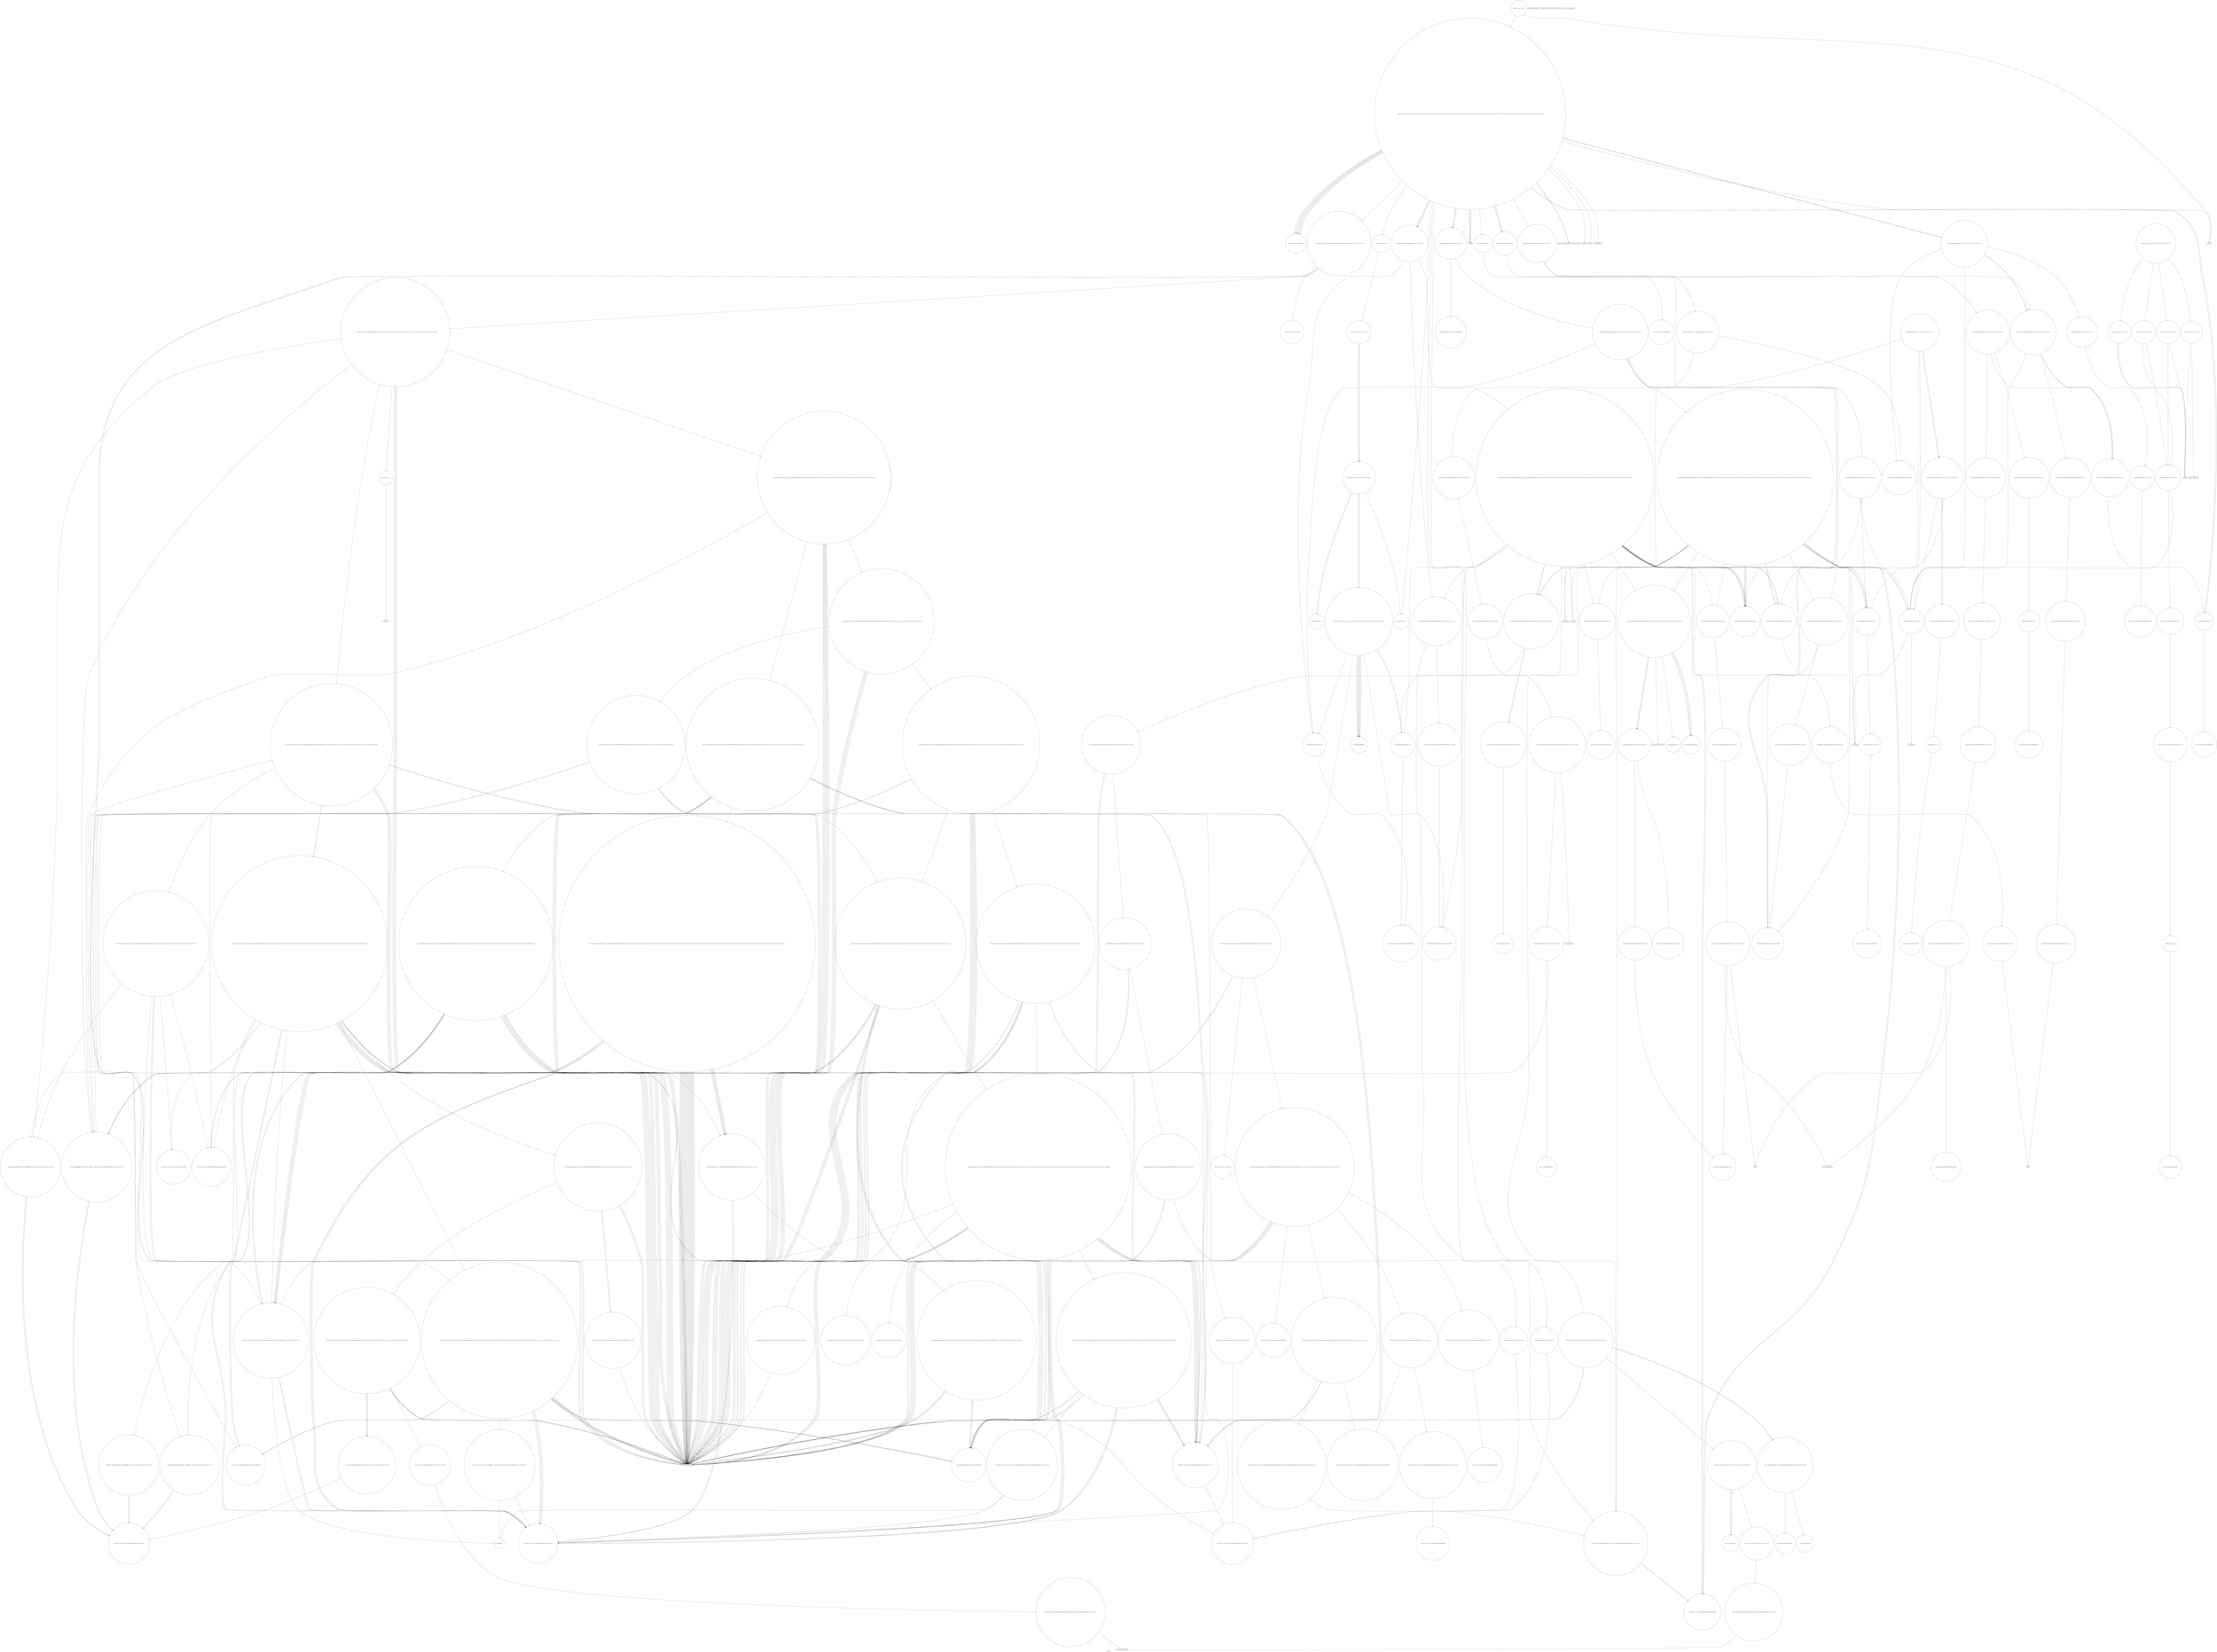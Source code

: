 digraph "Call Graph" {
	label="Call Graph";

	Node0x563f13106520 [shape=record,shape=circle,label="{__cxx_global_var_init|{<s0>1|<s1>2}}"];
	Node0x563f13106520:s0 -> Node0x563f131065a0[color=black];
	Node0x563f13106520:s1 -> Node0x563f1365fa30[color=black];
	Node0x563f136672f0 [shape=record,shape=circle,label="{_ZNSt11__copy_moveILb1ELb1ESt26random_access_iterator_tagE8__copy_mIxEEPT_PKS3_S6_S4_|{<s0>502}}"];
	Node0x563f136672f0:s0 -> Node0x563f136663f0[color=black];
	Node0x563f13661130 [shape=record,shape=Mrecord,label="{llvm.memset.p0i8.i64}"];
	Node0x563f1365ffb0 [shape=record,shape=circle,label="{_ZNSt6vectorIxSaIxEEixEm}"];
	Node0x563f13661830 [shape=record,shape=circle,label="{_ZSt4__lgl|{<s0>198}}"];
	Node0x563f13661830:s0 -> Node0x563f13665df0[color=black];
	Node0x563f136606b0 [shape=record,shape=circle,label="{_ZNSaI5OfferED2Ev|{<s0>88}}"];
	Node0x563f136606b0:s0 -> Node0x563f13662f50[color=black];
	Node0x563f13661f30 [shape=record,shape=circle,label="{_ZNK9__gnu_cxx17__normal_iteratorIP5OfferSt6vectorIS1_SaIS1_EEEplEl|{<s0>275}}"];
	Node0x563f13661f30:s0 -> Node0x563f136615b0[color=black];
	Node0x563f13660db0 [shape=record,shape=circle,label="{_ZNSt12_Vector_baseIxSaIxEEC2Ev|{<s0>107}}"];
	Node0x563f13660db0:s0 -> Node0x563f13660fb0[color=black];
	Node0x563f13665e70 [shape=record,shape=circle,label="{_ZSt16__insertion_sortIN9__gnu_cxx17__normal_iteratorIP5OfferSt6vectorIS2_SaIS2_EEEENS0_5__ops15_Iter_less_iterEEvT_SA_T0_|{<s0>369|<s1>370|<s2>371|<s3>372|<s4>373|<s5>374|<s6>375|<s7>376|<s8>377|<s9>378|<s10>379|<s11>380|<s12>381|<s13>382|<s14>383|<s15>384|<s16>385|<s17>386|<s18>387|<s19>388}}"];
	Node0x563f13665e70:s0 -> Node0x563f13665f70[color=black];
	Node0x563f13665e70:s1 -> Node0x563f13661f30[color=black];
	Node0x563f13665e70:s2 -> Node0x563f13661730[color=black];
	Node0x563f13665e70:s3 -> Node0x563f13662850[color=black];
	Node0x563f13665e70:s4 -> Node0x563f13662850[color=black];
	Node0x563f13665e70:s5 -> Node0x563f13661d30[color=black];
	Node0x563f13665e70:s6 -> Node0x563f13661fb0[color=black];
	Node0x563f13665e70:s7 -> Node0x563f13661eb0[color=black];
	Node0x563f13665e70:s8 -> Node0x563f13662850[color=black];
	Node0x563f13665e70:s9 -> Node0x563f13662850[color=black];
	Node0x563f13665e70:s10 -> Node0x563f13662850[color=black];
	Node0x563f13665e70:s11 -> Node0x563f13661f30[color=black];
	Node0x563f13665e70:s12 -> Node0x563f13665ff0[color=black];
	Node0x563f13665e70:s13 -> Node0x563f13661eb0[color=black];
	Node0x563f13665e70:s14 -> Node0x563f13661fb0[color=black];
	Node0x563f13665e70:s15 -> Node0x563f13662850[color=black];
	Node0x563f13665e70:s16 -> Node0x563f13662850[color=black];
	Node0x563f13665e70:s17 -> Node0x563f136660f0[color=black];
	Node0x563f13665e70:s18 -> Node0x563f13666070[color=black];
	Node0x563f13665e70:s19 -> Node0x563f13661e30[color=black];
	Node0x563f136624d0 [shape=record,shape=circle,label="{_ZNSt16allocator_traitsISaIxEE10deallocateERS0_Pxm|{<s0>120}}"];
	Node0x563f136624d0:s0 -> Node0x563f13662550[color=black];
	Node0x563f13666570 [shape=record,shape=circle,label="{_ZNSt6vectorIxSaIxEE17_M_realloc_insertIJRKxEEEvN9__gnu_cxx17__normal_iteratorIPxS1_EEDpOT_|{<s0>435|<s1>436|<s2>437|<s3>438|<s4>439|<s5>440|<s6>441|<s7>442|<s8>443|<s9>444|<s10>445|<s11>446|<s12>447|<s13>448|<s14>449|<s15>450|<s16>451|<s17>452|<s18>453|<s19>454|<s20>455|<s21>456|<s22>457}}"];
	Node0x563f13666570:s0 -> Node0x563f136666f0[color=black];
	Node0x563f13666570:s1 -> Node0x563f1365feb0[color=black];
	Node0x563f13666570:s2 -> Node0x563f1365fdb0[color=black];
	Node0x563f13666570:s3 -> Node0x563f13666770[color=black];
	Node0x563f13666570:s4 -> Node0x563f13666670[color=black];
	Node0x563f13666570:s5 -> Node0x563f136664f0[color=black];
	Node0x563f13666570:s6 -> Node0x563f13662dd0[color=black];
	Node0x563f13666570:s7 -> Node0x563f136621d0[color=black];
	Node0x563f13666570:s8 -> Node0x563f136667f0[color=black];
	Node0x563f13666570:s9 -> Node0x563f13662dd0[color=black];
	Node0x563f13666570:s10 -> Node0x563f136621d0[color=black];
	Node0x563f13666570:s11 -> Node0x563f136667f0[color=black];
	Node0x563f13666570:s12 -> Node0x563f13660eb0[color=black];
	Node0x563f13666570:s13 -> Node0x563f13666870[color=black];
	Node0x563f13666570:s14 -> Node0x563f13666970[color=black];
	Node0x563f13666570:s15 -> Node0x563f136621d0[color=black];
	Node0x563f13666570:s16 -> Node0x563f13662150[color=black];
	Node0x563f13666570:s17 -> Node0x563f136623d0[color=black];
	Node0x563f13666570:s18 -> Node0x563f136668f0[color=black];
	Node0x563f13666570:s19 -> Node0x563f136621d0[color=black];
	Node0x563f13666570:s20 -> Node0x563f13662150[color=black];
	Node0x563f13666570:s21 -> Node0x563f136623d0[color=black];
	Node0x563f13666570:s22 -> Node0x563f13660e30[color=black];
	Node0x563f13662bd0 [shape=record,shape=circle,label="{_ZSt19__iterator_categoryIN9__gnu_cxx17__normal_iteratorIPxSt6vectorIxSaIxEEEEENSt15iterator_traitsIT_E17iterator_categoryERKS8_}"];
	Node0x563f13666c70 [shape=record,shape=circle,label="{_ZNKSt12_Vector_baseIxSaIxEE19_M_get_Tp_allocatorEv}"];
	Node0x563f136632d0 [shape=record,shape=circle,label="{_ZNSaI5OfferEC2ERKS0_|{<s0>157}}"];
	Node0x563f136632d0:s0 -> Node0x563f13663350[color=black];
	Node0x563f131065a0 [shape=record,shape=Mrecord,label="{_ZNSt8ios_base4InitC1Ev}"];
	Node0x563f13667370 [shape=record,shape=circle,label="{_ZSt12__miter_baseIPxET_S1_}"];
	Node0x563f136611b0 [shape=record,shape=circle,label="{_ZSt10__fill_n_aIP5OffermS0_EN9__gnu_cxx11__enable_ifIXntsr11__is_scalarIT1_EE7__valueET_E6__typeES5_T0_RKS4_|{<s0>169}}"];
	Node0x563f136611b0:s0 -> Node0x563f13662850[color=black];
	Node0x563f13660030 [shape=record,shape=circle,label="{_Z8get_costxx|{<s0>36|<s1>37|<s2>38|<s3>39|<s4>40}}"];
	Node0x563f13660030:s0 -> Node0x563f1365fd30[color=black];
	Node0x563f13660030:s1 -> Node0x563f1365fd30[color=black];
	Node0x563f13660030:s2 -> Node0x563f136600b0[color=black];
	Node0x563f13660030:s3 -> Node0x563f136600b0[color=black];
	Node0x563f13660030:s4 -> Node0x563f13660130[color=black];
	Node0x563f136618b0 [shape=record,shape=circle,label="{_ZN9__gnu_cxxmiIP5OfferSt6vectorIS1_SaIS1_EEEENS_17__normal_iteratorIT_T0_E15difference_typeERKS9_SC_|{<s0>199|<s1>200}}"];
	Node0x563f136618b0:s0 -> Node0x563f136619b0[color=black];
	Node0x563f136618b0:s1 -> Node0x563f136619b0[color=black];
	Node0x563f13660730 [shape=record,shape=circle,label="{_ZNSt6vectorI5OfferSaIS0_EEixEm}"];
	Node0x563f13661fb0 [shape=record,shape=circle,label="{_ZNK9__gnu_cxx17__normal_iteratorIP5OfferSt6vectorIS1_SaIS1_EEEdeEv}"];
	Node0x563f13660e30 [shape=record,shape=circle,label="{__clang_call_terminate|{<s0>108|<s1>109}}"];
	Node0x563f13660e30:s0 -> Node0x563f13660eb0[color=black];
	Node0x563f13660e30:s1 -> Node0x563f13660f30[color=black];
	Node0x563f13665ef0 [shape=record,shape=circle,label="{_ZSt26__unguarded_insertion_sortIN9__gnu_cxx17__normal_iteratorIP5OfferSt6vectorIS2_SaIS2_EEEENS0_5__ops15_Iter_less_iterEEvT_SA_T0_|{<s0>389|<s1>390|<s2>391|<s3>392|<s4>393|<s5>394}}"];
	Node0x563f13665ef0:s0 -> Node0x563f13662850[color=black];
	Node0x563f13665ef0:s1 -> Node0x563f13661730[color=black];
	Node0x563f13665ef0:s2 -> Node0x563f13662850[color=black];
	Node0x563f13665ef0:s3 -> Node0x563f136660f0[color=black];
	Node0x563f13665ef0:s4 -> Node0x563f13666070[color=black];
	Node0x563f13665ef0:s5 -> Node0x563f13661e30[color=black];
	Node0x563f13662550 [shape=record,shape=circle,label="{_ZN9__gnu_cxx13new_allocatorIxE10deallocateEPxm|{<s0>121}}"];
	Node0x563f13662550:s0 -> Node0x563f136625d0[color=black];
	Node0x563f136665f0 [shape=record,shape=circle,label="{_ZN9__gnu_cxx13new_allocatorIxE9constructIxJRKxEEEvPT_DpOT0_|{<s0>458}}"];
	Node0x563f136665f0:s0 -> Node0x563f13666670[color=black];
	Node0x563f13662c50 [shape=record,shape=circle,label="{_ZSt9__advanceIN9__gnu_cxx17__normal_iteratorIPxSt6vectorIxSaIxEEEElEvRT_T0_St26random_access_iterator_tag|{<s0>141}}"];
	Node0x563f13662c50:s0 -> Node0x563f13662cd0[color=black];
	Node0x563f13666cf0 [shape=record,shape=circle,label="{_ZNK9__gnu_cxx13new_allocatorIxE8max_sizeEv}"];
	Node0x563f13663350 [shape=record,shape=circle,label="{_ZN9__gnu_cxx13new_allocatorI5OfferEC2ERKS2_}"];
	Node0x563f1365f9b0 [shape=record,shape=Mrecord,label="{_ZNSt8ios_base4InitD1Ev}"];
	Node0x563f136673f0 [shape=record,shape=circle,label="{_ZNKSt13move_iteratorIPxE4baseEv}"];
	Node0x563f13661230 [shape=record,shape=circle,label="{_ZSt12__niter_baseIP5OfferET_S2_}"];
	Node0x563f136600b0 [shape=record,shape=circle,label="{_ZSt3maxIxERKT_S2_S2_}"];
	Node0x563f13661930 [shape=record,shape=circle,label="{_ZSt22__final_insertion_sortIN9__gnu_cxx17__normal_iteratorIP5OfferSt6vectorIS2_SaIS2_EEEENS0_5__ops15_Iter_less_iterEEvT_SA_T0_|{<s0>201|<s1>202|<s2>203|<s3>204|<s4>205|<s5>206|<s6>207|<s7>208|<s8>209|<s9>210}}"];
	Node0x563f13661930:s0 -> Node0x563f136618b0[color=black];
	Node0x563f13661930:s1 -> Node0x563f13662850[color=black];
	Node0x563f13661930:s2 -> Node0x563f13661f30[color=black];
	Node0x563f13661930:s3 -> Node0x563f13665e70[color=black];
	Node0x563f13661930:s4 -> Node0x563f13661f30[color=black];
	Node0x563f13661930:s5 -> Node0x563f13662850[color=black];
	Node0x563f13661930:s6 -> Node0x563f13665ef0[color=black];
	Node0x563f13661930:s7 -> Node0x563f13662850[color=black];
	Node0x563f13661930:s8 -> Node0x563f13662850[color=black];
	Node0x563f13661930:s9 -> Node0x563f13665e70[color=black];
	Node0x563f136607b0 [shape=record,shape=circle,label="{_ZSt4sortIN9__gnu_cxx17__normal_iteratorIP5OfferSt6vectorIS2_SaIS2_EEEEEvT_S8_|{<s0>89|<s1>90|<s2>91|<s3>92}}"];
	Node0x563f136607b0:s0 -> Node0x563f13662850[color=black];
	Node0x563f136607b0:s1 -> Node0x563f13662850[color=black];
	Node0x563f136607b0:s2 -> Node0x563f136616b0[color=black];
	Node0x563f136607b0:s3 -> Node0x563f13661630[color=black];
	Node0x563f13662030 [shape=record,shape=circle,label="{_ZSt13__adjust_heapIN9__gnu_cxx17__normal_iteratorIP5OfferSt6vectorIS2_SaIS2_EEEElS2_NS0_5__ops15_Iter_less_iterEEvT_T0_SB_T1_T2_|{<s0>276|<s1>277|<s2>278|<s3>279|<s4>280|<s5>281|<s6>282|<s7>283|<s8>284|<s9>285|<s10>286|<s11>287|<s12>288|<s13>289|<s14>290|<s15>291|<s16>292|<s17>293|<s18>294|<s19>295|<s20>296}}"];
	Node0x563f13662030:s0 -> Node0x563f13661f30[color=black];
	Node0x563f13662030:s1 -> Node0x563f13661f30[color=black];
	Node0x563f13662030:s2 -> Node0x563f13661d30[color=black];
	Node0x563f13662030:s3 -> Node0x563f13661f30[color=black];
	Node0x563f13662030:s4 -> Node0x563f13661fb0[color=black];
	Node0x563f13662030:s5 -> Node0x563f13661eb0[color=black];
	Node0x563f13662030:s6 -> Node0x563f13661f30[color=black];
	Node0x563f13662030:s7 -> Node0x563f13661fb0[color=black];
	Node0x563f13662030:s8 -> Node0x563f13662850[color=black];
	Node0x563f13662030:s9 -> Node0x563f13661f30[color=black];
	Node0x563f13662030:s10 -> Node0x563f13661fb0[color=black];
	Node0x563f13662030:s11 -> Node0x563f13661eb0[color=black];
	Node0x563f13662030:s12 -> Node0x563f13661f30[color=black];
	Node0x563f13662030:s13 -> Node0x563f13661fb0[color=black];
	Node0x563f13662030:s14 -> Node0x563f13662850[color=black];
	Node0x563f13662030:s15 -> Node0x563f136658f0[color=black];
	Node0x563f13662030:s16 -> Node0x563f13665970[color=black];
	Node0x563f13662030:s17 -> Node0x563f13662850[color=black];
	Node0x563f13662030:s18 -> Node0x563f13661eb0[color=black];
	Node0x563f13662030:s19 -> Node0x563f13662850[color=black];
	Node0x563f13662030:s20 -> Node0x563f136659f0[color=black];
	Node0x563f13660eb0 [shape=record,shape=Mrecord,label="{__cxa_begin_catch}"];
	Node0x563f13665f70 [shape=record,shape=circle,label="{_ZN9__gnu_cxxeqIP5OfferSt6vectorIS1_SaIS1_EEEEbRKNS_17__normal_iteratorIT_T0_EESB_|{<s0>395|<s1>396}}"];
	Node0x563f13665f70:s0 -> Node0x563f136619b0[color=black];
	Node0x563f13665f70:s1 -> Node0x563f136619b0[color=black];
	Node0x563f136625d0 [shape=record,shape=Mrecord,label="{_ZdlPv}"];
	Node0x563f13666670 [shape=record,shape=circle,label="{_ZSt7forwardIRKxEOT_RNSt16remove_referenceIS2_E4typeE}"];
	Node0x563f13662cd0 [shape=record,shape=circle,label="{_ZN9__gnu_cxx17__normal_iteratorIPxSt6vectorIxSaIxEEEpLEl}"];
	Node0x563f13666d70 [shape=record,shape=circle,label="{_ZNSt16allocator_traitsISaIxEE8allocateERS0_m|{<s0>476}}"];
	Node0x563f13666d70:s0 -> Node0x563f13666df0[color=black];
	Node0x563f136633d0 [shape=record,shape=circle,label="{_ZNSt12_Vector_baseI5OfferSaIS0_EE11_M_allocateEm|{<s0>158}}"];
	Node0x563f136633d0:s0 -> Node0x563f13663450[color=black];
	Node0x563f1365fa30 [shape=record,shape=Mrecord,label="{__cxa_atexit}"];
	Node0x563f13667470 [shape=record,shape=circle,label="{_ZNSt13move_iteratorIPxEC2ES0_}"];
	Node0x563f136612b0 [shape=record,shape=circle,label="{_ZNSt12_Vector_baseI5OfferSaIS0_EE13_M_deallocateEPS0_m|{<s0>170}}"];
	Node0x563f136612b0:s0 -> Node0x563f13661330[color=black];
	Node0x563f13660130 [shape=record,shape=circle,label="{_ZSt3minIxERKT_S2_S2_}"];
	Node0x563f136619b0 [shape=record,shape=circle,label="{_ZNK9__gnu_cxx17__normal_iteratorIP5OfferSt6vectorIS1_SaIS1_EEE4baseEv}"];
	Node0x563f13660830 [shape=record,shape=circle,label="{_ZNSt6vectorI5OfferSaIS0_EE5beginEv|{<s0>93}}"];
	Node0x563f13660830:s0 -> Node0x563f136615b0[color=black];
	Node0x563f136658f0 [shape=record,shape=circle,label="{_ZSt4moveIRN9__gnu_cxx5__ops15_Iter_less_iterEEONSt16remove_referenceIT_E4typeEOS5_}"];
	Node0x563f13660f30 [shape=record,shape=Mrecord,label="{_ZSt9terminatev}"];
	Node0x563f13665ff0 [shape=record,shape=circle,label="{_ZSt13move_backwardIN9__gnu_cxx17__normal_iteratorIP5OfferSt6vectorIS2_SaIS2_EEEES7_ET0_T_S9_S8_|{<s0>397|<s1>398|<s2>399|<s3>400|<s4>401|<s5>402}}"];
	Node0x563f13665ff0:s0 -> Node0x563f13662850[color=black];
	Node0x563f13665ff0:s1 -> Node0x563f136661f0[color=black];
	Node0x563f13665ff0:s2 -> Node0x563f13662850[color=black];
	Node0x563f13665ff0:s3 -> Node0x563f136661f0[color=black];
	Node0x563f13665ff0:s4 -> Node0x563f13662850[color=black];
	Node0x563f13665ff0:s5 -> Node0x563f13666170[color=black];
	Node0x563f13662650 [shape=record,shape=circle,label="{_ZNSaIxED2Ev|{<s0>122}}"];
	Node0x563f13662650:s0 -> Node0x563f136626d0[color=black];
	Node0x563f136666f0 [shape=record,shape=circle,label="{_ZNKSt6vectorIxSaIxEE12_M_check_lenEmPKc|{<s0>459|<s1>460|<s2>461|<s3>462|<s4>463|<s5>464|<s6>465|<s7>466|<s8>467}}"];
	Node0x563f136666f0:s0 -> Node0x563f136669f0[color=black];
	Node0x563f136666f0:s1 -> Node0x563f13666a70[color=black];
	Node0x563f136666f0:s2 -> Node0x563f13666af0[color=black];
	Node0x563f136666f0:s3 -> Node0x563f13666a70[color=black];
	Node0x563f136666f0:s4 -> Node0x563f13666a70[color=black];
	Node0x563f136666f0:s5 -> Node0x563f13666b70[color=black];
	Node0x563f136666f0:s6 -> Node0x563f13666a70[color=black];
	Node0x563f136666f0:s7 -> Node0x563f136669f0[color=black];
	Node0x563f136666f0:s8 -> Node0x563f136669f0[color=black];
	Node0x563f13662d50 [shape=record,shape=circle,label="{_ZNK9__gnu_cxx17__normal_iteratorIPxSt6vectorIxSaIxEEEdeEv}"];
	Node0x563f13666df0 [shape=record,shape=circle,label="{_ZN9__gnu_cxx13new_allocatorIxE8allocateEmPKv|{<s0>477|<s1>478|<s2>479}}"];
	Node0x563f13666df0:s0 -> Node0x563f13666cf0[color=black];
	Node0x563f13666df0:s1 -> Node0x563f136635d0[color=black];
	Node0x563f13666df0:s2 -> Node0x563f13663650[color=black];
	Node0x563f13663450 [shape=record,shape=circle,label="{_ZNSt16allocator_traitsISaI5OfferEE8allocateERS1_m|{<s0>159}}"];
	Node0x563f13663450:s0 -> Node0x563f136634d0[color=black];
	Node0x563f1365fab0 [shape=record,shape=circle,label="{__cxx_global_var_init.1|{<s0>3|<s1>4}}"];
	Node0x563f1365fab0:s0 -> Node0x563f1365fb30[color=black];
	Node0x563f1365fab0:s1 -> Node0x563f1365fa30[color=black];
	Node0x563f136674f0 [shape=record,shape=circle,label="{_ZN9__gnu_cxx13new_allocatorIxE7destroyIxEEvPT_}"];
	Node0x563f13661330 [shape=record,shape=circle,label="{_ZNSt16allocator_traitsISaI5OfferEE10deallocateERS1_PS0_m|{<s0>171}}"];
	Node0x563f13661330:s0 -> Node0x563f136613b0[color=black];
	Node0x563f136601b0 [shape=record,shape=circle,label="{_Z8min_costx|{<s0>41|<s1>42|<s2>43}}"];
	Node0x563f136601b0:s0 -> Node0x563f13660030[color=black];
	Node0x563f136601b0:s1 -> Node0x563f13660030[color=black];
	Node0x563f136601b0:s2 -> Node0x563f13660030[color=black];
	Node0x563f13661a30 [shape=record,shape=circle,label="{_ZSt14__partial_sortIN9__gnu_cxx17__normal_iteratorIP5OfferSt6vectorIS2_SaIS2_EEEENS0_5__ops15_Iter_less_iterEEvT_SA_SA_T0_|{<s0>211|<s1>212|<s2>213|<s3>214|<s4>215|<s5>216|<s6>217}}"];
	Node0x563f13661a30:s0 -> Node0x563f13662850[color=black];
	Node0x563f13661a30:s1 -> Node0x563f13662850[color=black];
	Node0x563f13661a30:s2 -> Node0x563f13662850[color=black];
	Node0x563f13661a30:s3 -> Node0x563f13661b30[color=black];
	Node0x563f13661a30:s4 -> Node0x563f13662850[color=black];
	Node0x563f13661a30:s5 -> Node0x563f13662850[color=black];
	Node0x563f13661a30:s6 -> Node0x563f13661bb0[color=black];
	Node0x563f136608b0 [shape=record,shape=circle,label="{_ZNSt6vectorI5OfferSaIS0_EE3endEv|{<s0>94}}"];
	Node0x563f136608b0:s0 -> Node0x563f136615b0[color=black];
	Node0x563f13665970 [shape=record,shape=circle,label="{_ZN9__gnu_cxx5__ops14_Iter_less_valC2ENS0_15_Iter_less_iterE}"];
	Node0x563f13660fb0 [shape=record,shape=circle,label="{_ZNSt12_Vector_baseIxSaIxEE12_Vector_implC2Ev|{<s0>110}}"];
	Node0x563f13660fb0:s0 -> Node0x563f13661030[color=black];
	Node0x563f13666070 [shape=record,shape=circle,label="{_ZSt25__unguarded_linear_insertIN9__gnu_cxx17__normal_iteratorIP5OfferSt6vectorIS2_SaIS2_EEEENS0_5__ops14_Val_less_iterEEvT_T0_|{<s0>403|<s1>404|<s2>405|<s3>406|<s4>407|<s5>408|<s6>409|<s7>410|<s8>411|<s9>412|<s10>413|<s11>414|<s12>415|<s13>416|<s14>417|<s15>418}}"];
	Node0x563f13666070:s0 -> Node0x563f13661fb0[color=black];
	Node0x563f13666070:s1 -> Node0x563f13661eb0[color=black];
	Node0x563f13666070:s2 -> Node0x563f13662850[color=black];
	Node0x563f13666070:s3 -> Node0x563f13662850[color=black];
	Node0x563f13666070:s4 -> Node0x563f13665af0[color=black];
	Node0x563f13666070:s5 -> Node0x563f13662850[color=black];
	Node0x563f13666070:s6 -> Node0x563f13666470[color=black];
	Node0x563f13666070:s7 -> Node0x563f13661fb0[color=black];
	Node0x563f13666070:s8 -> Node0x563f13661eb0[color=black];
	Node0x563f13666070:s9 -> Node0x563f13661fb0[color=black];
	Node0x563f13666070:s10 -> Node0x563f13662850[color=black];
	Node0x563f13666070:s11 -> Node0x563f13662850[color=black];
	Node0x563f13666070:s12 -> Node0x563f13665af0[color=black];
	Node0x563f13666070:s13 -> Node0x563f13661eb0[color=black];
	Node0x563f13666070:s14 -> Node0x563f13661fb0[color=black];
	Node0x563f13666070:s15 -> Node0x563f13662850[color=black];
	Node0x563f136626d0 [shape=record,shape=circle,label="{_ZN9__gnu_cxx13new_allocatorIxED2Ev}"];
	Node0x563f13666770 [shape=record,shape=circle,label="{_ZNSt12_Vector_baseIxSaIxEE11_M_allocateEm|{<s0>468}}"];
	Node0x563f13666770:s0 -> Node0x563f13666d70[color=black];
	Node0x563f13662dd0 [shape=record,shape=circle,label="{_ZNK9__gnu_cxx17__normal_iteratorIPxSt6vectorIxSaIxEEE4baseEv}"];
	Node0x563f13666e70 [shape=record,shape=circle,label="{_ZSt22__uninitialized_copy_aISt13move_iteratorIPxES1_xET0_T_S4_S3_RSaIT1_E|{<s0>480|<s1>481|<s2>482}}"];
	Node0x563f13666e70:s0 -> Node0x563f13662850[color=black];
	Node0x563f13666e70:s1 -> Node0x563f13662850[color=black];
	Node0x563f13666e70:s2 -> Node0x563f13666f70[color=black];
	Node0x563f136634d0 [shape=record,shape=circle,label="{_ZN9__gnu_cxx13new_allocatorI5OfferE8allocateEmPKv|{<s0>160|<s1>161|<s2>162}}"];
	Node0x563f136634d0:s0 -> Node0x563f13663550[color=black];
	Node0x563f136634d0:s1 -> Node0x563f136635d0[color=black];
	Node0x563f136634d0:s2 -> Node0x563f13663650[color=black];
	Node0x563f1365fb30 [shape=record,shape=circle,label="{_ZNSt6vectorIxSaIxEEC2Ev|{<s0>5|<s1>6}}"];
	Node0x563f1365fb30:s0 -> Node0x563f13660db0[color=black];
	Node0x563f1365fb30:s1 -> Node0x563f13660e30[color=black];
	Node0x563f13667570 [shape=record,shape=circle,label="{_ZNSt6vectorIxSaIxEE12emplace_backIJxEEEvDpOT_|{<s0>503|<s1>504|<s2>505|<s3>506|<s4>507}}"];
	Node0x563f13667570:s0 -> Node0x563f136676f0[color=black];
	Node0x563f13667570:s1 -> Node0x563f13667670[color=black];
	Node0x563f13667570:s2 -> Node0x563f1365ff30[color=black];
	Node0x563f13667570:s3 -> Node0x563f136676f0[color=black];
	Node0x563f13667570:s4 -> Node0x563f13667770[color=black];
	Node0x563f136613b0 [shape=record,shape=circle,label="{_ZN9__gnu_cxx13new_allocatorI5OfferE10deallocateEPS1_m|{<s0>172}}"];
	Node0x563f136613b0:s0 -> Node0x563f136625d0[color=black];
	Node0x563f13660230 [shape=record,shape=circle,label="{_Z12get_max_daysv|{<s0>44}}"];
	Node0x563f13660230:s0 -> Node0x563f136601b0[color=black];
	Node0x563f13661ab0 [shape=record,shape=circle,label="{_ZSt27__unguarded_partition_pivotIN9__gnu_cxx17__normal_iteratorIP5OfferSt6vectorIS2_SaIS2_EEEENS0_5__ops15_Iter_less_iterEET_SA_SA_T0_|{<s0>218|<s1>219|<s2>220|<s3>221|<s4>222|<s5>223|<s6>224|<s7>225|<s8>226|<s9>227|<s10>228}}"];
	Node0x563f13661ab0:s0 -> Node0x563f136618b0[color=black];
	Node0x563f13661ab0:s1 -> Node0x563f13661f30[color=black];
	Node0x563f13661ab0:s2 -> Node0x563f13662850[color=black];
	Node0x563f13661ab0:s3 -> Node0x563f13661f30[color=black];
	Node0x563f13661ab0:s4 -> Node0x563f13662850[color=black];
	Node0x563f13661ab0:s5 -> Node0x563f13665bf0[color=black];
	Node0x563f13661ab0:s6 -> Node0x563f13665b70[color=black];
	Node0x563f13661ab0:s7 -> Node0x563f13661f30[color=black];
	Node0x563f13661ab0:s8 -> Node0x563f13662850[color=black];
	Node0x563f13661ab0:s9 -> Node0x563f13662850[color=black];
	Node0x563f13661ab0:s10 -> Node0x563f13665c70[color=black];
	Node0x563f13660930 [shape=record,shape=circle,label="{_ZNSt6vectorIxSaIxEE9push_backERKx|{<s0>95|<s1>96|<s2>97}}"];
	Node0x563f13660930:s0 -> Node0x563f136664f0[color=black];
	Node0x563f13660930:s1 -> Node0x563f1365ff30[color=black];
	Node0x563f13660930:s2 -> Node0x563f13666570[color=black];
	Node0x563f136659f0 [shape=record,shape=circle,label="{_ZSt11__push_heapIN9__gnu_cxx17__normal_iteratorIP5OfferSt6vectorIS2_SaIS2_EEEElS2_NS0_5__ops14_Iter_less_valEEvT_T0_SB_T1_RT2_|{<s0>297|<s1>298|<s2>299|<s3>300|<s4>301|<s5>302|<s6>303|<s7>304|<s8>305|<s9>306|<s10>307|<s11>308}}"];
	Node0x563f136659f0:s0 -> Node0x563f13661f30[color=black];
	Node0x563f136659f0:s1 -> Node0x563f13665a70[color=black];
	Node0x563f136659f0:s2 -> Node0x563f13661f30[color=black];
	Node0x563f136659f0:s3 -> Node0x563f13661fb0[color=black];
	Node0x563f136659f0:s4 -> Node0x563f13661eb0[color=black];
	Node0x563f136659f0:s5 -> Node0x563f13661f30[color=black];
	Node0x563f136659f0:s6 -> Node0x563f13661fb0[color=black];
	Node0x563f136659f0:s7 -> Node0x563f13662850[color=black];
	Node0x563f136659f0:s8 -> Node0x563f13661eb0[color=black];
	Node0x563f136659f0:s9 -> Node0x563f13661f30[color=black];
	Node0x563f136659f0:s10 -> Node0x563f13661fb0[color=black];
	Node0x563f136659f0:s11 -> Node0x563f13662850[color=black];
	Node0x563f13661030 [shape=record,shape=circle,label="{_ZNSaIxEC2Ev|{<s0>111}}"];
	Node0x563f13661030:s0 -> Node0x563f136620d0[color=black];
	Node0x563f136660f0 [shape=record,shape=circle,label="{_ZN9__gnu_cxx5__ops15__val_comp_iterENS0_15_Iter_less_iterE}"];
	Node0x563f13662750 [shape=record,shape=circle,label="{_ZN9__gnu_cxx17__normal_iteratorIPxSt6vectorIxSaIxEEEC2ERKS1_}"];
	Node0x563f136667f0 [shape=record,shape=circle,label="{_ZSt34__uninitialized_move_if_noexcept_aIPxS0_SaIxEET0_T_S3_S2_RT1_|{<s0>469|<s1>470|<s2>471}}"];
	Node0x563f136667f0:s0 -> Node0x563f13666ef0[color=black];
	Node0x563f136667f0:s1 -> Node0x563f13666ef0[color=black];
	Node0x563f136667f0:s2 -> Node0x563f13666e70[color=black];
	Node0x563f13662e50 [shape=record,shape=circle,label="{_ZNSt6vectorIxSaIxEE15_M_erase_at_endEPx|{<s0>142|<s1>143|<s2>144}}"];
	Node0x563f13662e50:s0 -> Node0x563f136621d0[color=black];
	Node0x563f13662e50:s1 -> Node0x563f13662150[color=black];
	Node0x563f13662e50:s2 -> Node0x563f13660e30[color=black];
	Node0x563f13666ef0 [shape=record,shape=circle,label="{_ZSt32__make_move_if_noexcept_iteratorIxSt13move_iteratorIPxEET0_PT_|{<s0>483}}"];
	Node0x563f13666ef0:s0 -> Node0x563f13667470[color=black];
	Node0x563f13663550 [shape=record,shape=circle,label="{_ZNK9__gnu_cxx13new_allocatorI5OfferE8max_sizeEv}"];
	Node0x563f1365fbb0 [shape=record,shape=circle,label="{_ZNSt6vectorIxSaIxEED2Ev|{<s0>7|<s1>8|<s2>9|<s3>10|<s4>11}}"];
	Node0x563f1365fbb0:s0 -> Node0x563f136621d0[color=black];
	Node0x563f1365fbb0:s1 -> Node0x563f13662150[color=black];
	Node0x563f1365fbb0:s2 -> Node0x563f13662250[color=black];
	Node0x563f1365fbb0:s3 -> Node0x563f13662250[color=black];
	Node0x563f1365fbb0:s4 -> Node0x563f13660e30[color=black];
	Node0x563f136675f0 [shape=record,shape=circle,label="{_ZSt4moveIRxEONSt16remove_referenceIT_E4typeEOS2_}"];
	Node0x563f13661430 [shape=record,shape=circle,label="{_ZSt8_DestroyIP5OfferS0_EvT_S2_RSaIT0_E|{<s0>173}}"];
	Node0x563f13661430:s0 -> Node0x563f136614b0[color=black];
	Node0x563f136602b0 [shape=record,shape=circle,label="{_ZltRK5OfferS1_}"];
	Node0x563f13661b30 [shape=record,shape=circle,label="{_ZSt13__heap_selectIN9__gnu_cxx17__normal_iteratorIP5OfferSt6vectorIS2_SaIS2_EEEENS0_5__ops15_Iter_less_iterEEvT_SA_SA_T0_|{<s0>229|<s1>230|<s2>231|<s3>232|<s4>233|<s5>234|<s6>235|<s7>236|<s8>237|<s9>238|<s10>239|<s11>240|<s12>241}}"];
	Node0x563f13661b30:s0 -> Node0x563f13662850[color=black];
	Node0x563f13661b30:s1 -> Node0x563f13662850[color=black];
	Node0x563f13661b30:s2 -> Node0x563f13661c30[color=black];
	Node0x563f13661b30:s3 -> Node0x563f13662850[color=black];
	Node0x563f13661b30:s4 -> Node0x563f13661cb0[color=black];
	Node0x563f13661b30:s5 -> Node0x563f13662850[color=black];
	Node0x563f13661b30:s6 -> Node0x563f13662850[color=black];
	Node0x563f13661b30:s7 -> Node0x563f13661d30[color=black];
	Node0x563f13661b30:s8 -> Node0x563f13662850[color=black];
	Node0x563f13661b30:s9 -> Node0x563f13662850[color=black];
	Node0x563f13661b30:s10 -> Node0x563f13662850[color=black];
	Node0x563f13661b30:s11 -> Node0x563f13661db0[color=black];
	Node0x563f13661b30:s12 -> Node0x563f13661e30[color=black];
	Node0x563f136609b0 [shape=record,shape=circle,label="{_ZNSt6vectorIxSaIxEE9push_backEOx|{<s0>98|<s1>99}}"];
	Node0x563f136609b0:s0 -> Node0x563f136675f0[color=black];
	Node0x563f136609b0:s1 -> Node0x563f13667570[color=black];
	Node0x563f13665a70 [shape=record,shape=circle,label="{_ZNK9__gnu_cxx5__ops14_Iter_less_valclINS_17__normal_iteratorIP5OfferSt6vectorIS4_SaIS4_EEEES4_EEbT_RT0_|{<s0>309|<s1>310}}"];
	Node0x563f13665a70:s0 -> Node0x563f13661fb0[color=black];
	Node0x563f13665a70:s1 -> Node0x563f136602b0[color=black];
	Node0x563f136620d0 [shape=record,shape=circle,label="{_ZN9__gnu_cxx13new_allocatorIxEC2Ev}"];
	Node0x563f13666170 [shape=record,shape=circle,label="{_ZSt23__copy_move_backward_a2ILb1EN9__gnu_cxx17__normal_iteratorIP5OfferSt6vectorIS2_SaIS2_EEEES7_ET1_T0_S9_S8_|{<s0>419|<s1>420|<s2>421|<s3>422|<s4>423|<s5>424|<s6>425|<s7>426}}"];
	Node0x563f13666170:s0 -> Node0x563f13662850[color=black];
	Node0x563f13666170:s1 -> Node0x563f136662f0[color=black];
	Node0x563f13666170:s2 -> Node0x563f13662850[color=black];
	Node0x563f13666170:s3 -> Node0x563f136662f0[color=black];
	Node0x563f13666170:s4 -> Node0x563f13662850[color=black];
	Node0x563f13666170:s5 -> Node0x563f136662f0[color=black];
	Node0x563f13666170:s6 -> Node0x563f13666270[color=black];
	Node0x563f13666170:s7 -> Node0x563f136615b0[color=black];
	Node0x563f136627d0 [shape=record,shape=circle,label="{_ZSt13__upper_boundIN9__gnu_cxx17__normal_iteratorIPxSt6vectorIxSaIxEEEExNS0_5__ops14_Val_less_iterEET_S9_S9_RKT0_T1_|{<s0>123|<s1>124|<s2>125|<s3>126|<s4>127|<s5>128|<s6>129|<s7>130|<s8>131|<s9>132}}"];
	Node0x563f136627d0:s0 -> Node0x563f13662850[color=black];
	Node0x563f136627d0:s1 -> Node0x563f13662850[color=black];
	Node0x563f136627d0:s2 -> Node0x563f13662950[color=black];
	Node0x563f136627d0:s3 -> Node0x563f13662850[color=black];
	Node0x563f136627d0:s4 -> Node0x563f136629d0[color=black];
	Node0x563f136627d0:s5 -> Node0x563f13662850[color=black];
	Node0x563f136627d0:s6 -> Node0x563f13662a50[color=black];
	Node0x563f136627d0:s7 -> Node0x563f13662850[color=black];
	Node0x563f136627d0:s8 -> Node0x563f13662ad0[color=black];
	Node0x563f136627d0:s9 -> Node0x563f13662850[color=black];
	Node0x563f13666870 [shape=record,shape=circle,label="{_ZNSt16allocator_traitsISaIxEE7destroyIxEEvRS0_PT_|{<s0>472}}"];
	Node0x563f13666870:s0 -> Node0x563f136674f0[color=black];
	Node0x563f13662ed0 [shape=record,shape=circle,label="{_ZN9__gnu_cxx13new_allocatorI5OfferEC2Ev}"];
	Node0x563f13666f70 [shape=record,shape=circle,label="{_ZSt18uninitialized_copyISt13move_iteratorIPxES1_ET0_T_S4_S3_|{<s0>484|<s1>485|<s2>486}}"];
	Node0x563f13666f70:s0 -> Node0x563f13662850[color=black];
	Node0x563f13666f70:s1 -> Node0x563f13662850[color=black];
	Node0x563f13666f70:s2 -> Node0x563f13666ff0[color=black];
	Node0x563f136635d0 [shape=record,shape=Mrecord,label="{_ZSt17__throw_bad_allocv}"];
	Node0x563f1365fc30 [shape=record,shape=circle,label="{__cxx_global_var_init.2|{<s0>12|<s1>13}}"];
	Node0x563f1365fc30:s0 -> Node0x563f1365fb30[color=black];
	Node0x563f1365fc30:s1 -> Node0x563f1365fa30[color=black];
	Node0x563f13667670 [shape=record,shape=circle,label="{_ZNSt16allocator_traitsISaIxEE9constructIxJxEEEvRS0_PT_DpOT0_|{<s0>508|<s1>509}}"];
	Node0x563f13667670:s0 -> Node0x563f136676f0[color=black];
	Node0x563f13667670:s1 -> Node0x563f136677f0[color=black];
	Node0x563f136614b0 [shape=record,shape=circle,label="{_ZSt8_DestroyIP5OfferEvT_S2_|{<s0>174}}"];
	Node0x563f136614b0:s0 -> Node0x563f13661530[color=black];
	Node0x563f13660330 [shape=record,shape=circle,label="{_Z3algv|{<s0>45|<s1>46|<s2>47|<s3>48|<s4>49|<s5>50|<s6>51|<s7>52|<s8>53|<s9>54|<s10>55|<s11>56|<s12>57|<s13>58|<s14>59|<s15>60|<s16>61|<s17>62|<s18>63|<s19>64|<s20>65|<s21>66|<s22>67|<s23>68|<s24>69|<s25>70|<s26>71|<s27>72|<s28>73|<s29>74|<s30>75|<s31>76|<s32>77|<s33>78|<s34>79|<s35>80|<s36>81|<s37>82}}"];
	Node0x563f13660330:s0 -> Node0x563f136603b0[color=black];
	Node0x563f13660330:s1 -> Node0x563f136603b0[color=black];
	Node0x563f13660330:s2 -> Node0x563f136603b0[color=black];
	Node0x563f13660330:s3 -> Node0x563f13660430[color=black];
	Node0x563f13660330:s4 -> Node0x563f13660430[color=black];
	Node0x563f13660330:s5 -> Node0x563f136604b0[color=black];
	Node0x563f13660330:s6 -> Node0x563f13660530[color=black];
	Node0x563f13660330:s7 -> Node0x563f136605b0[color=black];
	Node0x563f13660330:s8 -> Node0x563f136606b0[color=black];
	Node0x563f13660330:s9 -> Node0x563f13660730[color=black];
	Node0x563f13660330:s10 -> Node0x563f13660430[color=black];
	Node0x563f13660330:s11 -> Node0x563f13660730[color=black];
	Node0x563f13660330:s12 -> Node0x563f13660430[color=black];
	Node0x563f13660330:s13 -> Node0x563f13660730[color=black];
	Node0x563f13660330:s14 -> Node0x563f136606b0[color=black];
	Node0x563f13660330:s15 -> Node0x563f13660cb0[color=black];
	Node0x563f13660330:s16 -> Node0x563f13660830[color=black];
	Node0x563f13660330:s17 -> Node0x563f136608b0[color=black];
	Node0x563f13660330:s18 -> Node0x563f136607b0[color=black];
	Node0x563f13660330:s19 -> Node0x563f13660730[color=black];
	Node0x563f13660330:s20 -> Node0x563f13660730[color=black];
	Node0x563f13660330:s21 -> Node0x563f13660730[color=black];
	Node0x563f13660330:s22 -> Node0x563f13660130[color=black];
	Node0x563f13660330:s23 -> Node0x563f13660930[color=black];
	Node0x563f13660330:s24 -> Node0x563f13660930[color=black];
	Node0x563f13660330:s25 -> Node0x563f13660730[color=black];
	Node0x563f13660330:s26 -> Node0x563f13660930[color=black];
	Node0x563f13660330:s27 -> Node0x563f13660730[color=black];
	Node0x563f13660330:s28 -> Node0x563f136609b0[color=black];
	Node0x563f13660330:s29 -> Node0x563f136609b0[color=black];
	Node0x563f13660330:s30 -> Node0x563f136609b0[color=black];
	Node0x563f13660330:s31 -> Node0x563f13660a30[color=black];
	Node0x563f13660330:s32 -> Node0x563f13660ab0[color=black];
	Node0x563f13660330:s33 -> Node0x563f13660a30[color=black];
	Node0x563f13660330:s34 -> Node0x563f13660230[color=black];
	Node0x563f13660330:s35 -> Node0x563f13660b30[color=black];
	Node0x563f13660330:s36 -> Node0x563f13660bb0[color=black];
	Node0x563f13660330:s37 -> Node0x563f13660cb0[color=black];
	Node0x563f13661bb0 [shape=record,shape=circle,label="{_ZSt11__sort_heapIN9__gnu_cxx17__normal_iteratorIP5OfferSt6vectorIS2_SaIS2_EEEENS0_5__ops15_Iter_less_iterEEvT_SA_RT0_|{<s0>242|<s1>243|<s2>244|<s3>245|<s4>246|<s5>247}}"];
	Node0x563f13661bb0:s0 -> Node0x563f136618b0[color=black];
	Node0x563f13661bb0:s1 -> Node0x563f13665af0[color=black];
	Node0x563f13661bb0:s2 -> Node0x563f13662850[color=black];
	Node0x563f13661bb0:s3 -> Node0x563f13662850[color=black];
	Node0x563f13661bb0:s4 -> Node0x563f13662850[color=black];
	Node0x563f13661bb0:s5 -> Node0x563f13661db0[color=black];
	Node0x563f13660a30 [shape=record,shape=Mrecord,label="{_ZStlsISt11char_traitsIcEERSt13basic_ostreamIcT_ES5_PKc}"];
	Node0x563f13665af0 [shape=record,shape=circle,label="{_ZN9__gnu_cxx17__normal_iteratorIP5OfferSt6vectorIS1_SaIS1_EEEmmEv}"];
	Node0x563f13662150 [shape=record,shape=circle,label="{_ZSt8_DestroyIPxxEvT_S1_RSaIT0_E|{<s0>112}}"];
	Node0x563f13662150:s0 -> Node0x563f136622d0[color=black];
	Node0x563f136661f0 [shape=record,shape=circle,label="{_ZSt12__miter_baseIN9__gnu_cxx17__normal_iteratorIP5OfferSt6vectorIS2_SaIS2_EEEEET_S8_|{<s0>427}}"];
	Node0x563f136661f0:s0 -> Node0x563f13662850[color=black];
	Node0x563f13662850 [shape=record,shape=Mrecord,label="{llvm.memcpy.p0i8.p0i8.i64}"];
	Node0x563f136668f0 [shape=record,shape=Mrecord,label="{__cxa_rethrow}"];
	Node0x563f13662f50 [shape=record,shape=circle,label="{_ZN9__gnu_cxx13new_allocatorI5OfferED2Ev}"];
	Node0x563f13666ff0 [shape=record,shape=circle,label="{_ZNSt20__uninitialized_copyILb1EE13__uninit_copyISt13move_iteratorIPxES3_EET0_T_S6_S5_|{<s0>487|<s1>488|<s2>489}}"];
	Node0x563f13666ff0:s0 -> Node0x563f13662850[color=black];
	Node0x563f13666ff0:s1 -> Node0x563f13662850[color=black];
	Node0x563f13666ff0:s2 -> Node0x563f13667070[color=black];
	Node0x563f13663650 [shape=record,shape=Mrecord,label="{_Znwm}"];
	Node0x563f1365fcb0 [shape=record,shape=circle,label="{__cxx_global_var_init.3|{<s0>14|<s1>15}}"];
	Node0x563f1365fcb0:s0 -> Node0x563f1365fb30[color=black];
	Node0x563f1365fcb0:s1 -> Node0x563f1365fa30[color=black];
	Node0x563f136676f0 [shape=record,shape=circle,label="{_ZSt7forwardIxEOT_RNSt16remove_referenceIS0_E4typeE}"];
	Node0x563f13661530 [shape=record,shape=circle,label="{_ZNSt12_Destroy_auxILb1EE9__destroyIP5OfferEEvT_S4_}"];
	Node0x563f136603b0 [shape=record,shape=circle,label="{_ZNSt6vectorIxSaIxEE5clearEv|{<s0>83}}"];
	Node0x563f136603b0:s0 -> Node0x563f13662e50[color=black];
	Node0x563f13661c30 [shape=record,shape=circle,label="{_ZSt11__make_heapIN9__gnu_cxx17__normal_iteratorIP5OfferSt6vectorIS2_SaIS2_EEEENS0_5__ops15_Iter_less_iterEEvT_SA_RT0_|{<s0>248|<s1>249|<s2>250|<s3>251|<s4>252|<s5>253|<s6>254|<s7>255|<s8>256|<s9>257}}"];
	Node0x563f13661c30:s0 -> Node0x563f136618b0[color=black];
	Node0x563f13661c30:s1 -> Node0x563f136618b0[color=black];
	Node0x563f13661c30:s2 -> Node0x563f13661f30[color=black];
	Node0x563f13661c30:s3 -> Node0x563f13661fb0[color=black];
	Node0x563f13661c30:s4 -> Node0x563f13661eb0[color=black];
	Node0x563f13661c30:s5 -> Node0x563f13662850[color=black];
	Node0x563f13661c30:s6 -> Node0x563f13662850[color=black];
	Node0x563f13661c30:s7 -> Node0x563f13661eb0[color=black];
	Node0x563f13661c30:s8 -> Node0x563f13662850[color=black];
	Node0x563f13661c30:s9 -> Node0x563f13662030[color=black];
	Node0x563f13660ab0 [shape=record,shape=Mrecord,label="{_ZNSolsEi}"];
	Node0x563f13665b70 [shape=record,shape=circle,label="{_ZSt22__move_median_to_firstIN9__gnu_cxx17__normal_iteratorIP5OfferSt6vectorIS2_SaIS2_EEEENS0_5__ops15_Iter_less_iterEEvT_SA_SA_SA_T0_|{<s0>311|<s1>312|<s2>313|<s3>314|<s4>315|<s5>316|<s6>317|<s7>318|<s8>319|<s9>320|<s10>321|<s11>322|<s12>323|<s13>324|<s14>325|<s15>326|<s16>327|<s17>328|<s18>329|<s19>330|<s20>331|<s21>332|<s22>333|<s23>334|<s24>335|<s25>336|<s26>337|<s27>338|<s28>339|<s29>340|<s30>341|<s31>342|<s32>343}}"];
	Node0x563f13665b70:s0 -> Node0x563f13662850[color=black];
	Node0x563f13665b70:s1 -> Node0x563f13662850[color=black];
	Node0x563f13665b70:s2 -> Node0x563f13661d30[color=black];
	Node0x563f13665b70:s3 -> Node0x563f13662850[color=black];
	Node0x563f13665b70:s4 -> Node0x563f13662850[color=black];
	Node0x563f13665b70:s5 -> Node0x563f13661d30[color=black];
	Node0x563f13665b70:s6 -> Node0x563f13662850[color=black];
	Node0x563f13665b70:s7 -> Node0x563f13662850[color=black];
	Node0x563f13665b70:s8 -> Node0x563f13665cf0[color=black];
	Node0x563f13665b70:s9 -> Node0x563f13662850[color=black];
	Node0x563f13665b70:s10 -> Node0x563f13662850[color=black];
	Node0x563f13665b70:s11 -> Node0x563f13661d30[color=black];
	Node0x563f13665b70:s12 -> Node0x563f13662850[color=black];
	Node0x563f13665b70:s13 -> Node0x563f13662850[color=black];
	Node0x563f13665b70:s14 -> Node0x563f13665cf0[color=black];
	Node0x563f13665b70:s15 -> Node0x563f13662850[color=black];
	Node0x563f13665b70:s16 -> Node0x563f13662850[color=black];
	Node0x563f13665b70:s17 -> Node0x563f13665cf0[color=black];
	Node0x563f13665b70:s18 -> Node0x563f13662850[color=black];
	Node0x563f13665b70:s19 -> Node0x563f13662850[color=black];
	Node0x563f13665b70:s20 -> Node0x563f13661d30[color=black];
	Node0x563f13665b70:s21 -> Node0x563f13662850[color=black];
	Node0x563f13665b70:s22 -> Node0x563f13662850[color=black];
	Node0x563f13665b70:s23 -> Node0x563f13665cf0[color=black];
	Node0x563f13665b70:s24 -> Node0x563f13662850[color=black];
	Node0x563f13665b70:s25 -> Node0x563f13662850[color=black];
	Node0x563f13665b70:s26 -> Node0x563f13661d30[color=black];
	Node0x563f13665b70:s27 -> Node0x563f13662850[color=black];
	Node0x563f13665b70:s28 -> Node0x563f13662850[color=black];
	Node0x563f13665b70:s29 -> Node0x563f13665cf0[color=black];
	Node0x563f13665b70:s30 -> Node0x563f13662850[color=black];
	Node0x563f13665b70:s31 -> Node0x563f13662850[color=black];
	Node0x563f13665b70:s32 -> Node0x563f13665cf0[color=black];
	Node0x563f136621d0 [shape=record,shape=circle,label="{_ZNSt12_Vector_baseIxSaIxEE19_M_get_Tp_allocatorEv}"];
	Node0x563f13666270 [shape=record,shape=circle,label="{_ZSt22__copy_move_backward_aILb1EP5OfferS1_ET1_T0_S3_S2_|{<s0>428}}"];
	Node0x563f13666270:s0 -> Node0x563f13666370[color=black];
	Node0x563f136628d0 [shape=record,shape=circle,label="{_ZN9__gnu_cxx5__ops15__val_less_iterEv}"];
	Node0x563f13666970 [shape=record,shape=Mrecord,label="{__cxa_end_catch}"];
	Node0x563f13662fd0 [shape=record,shape=circle,label="{_ZNSt12_Vector_baseI5OfferSaIS0_EEC2EmRKS1_|{<s0>145|<s1>146|<s2>147}}"];
	Node0x563f13662fd0:s0 -> Node0x563f13663150[color=black];
	Node0x563f13662fd0:s1 -> Node0x563f136631d0[color=black];
	Node0x563f13662fd0:s2 -> Node0x563f13663250[color=black];
	Node0x563f13667070 [shape=record,shape=circle,label="{_ZSt4copyISt13move_iteratorIPxES1_ET0_T_S4_S3_|{<s0>490|<s1>491|<s2>492|<s3>493|<s4>494}}"];
	Node0x563f13667070:s0 -> Node0x563f13662850[color=black];
	Node0x563f13667070:s1 -> Node0x563f13667170[color=black];
	Node0x563f13667070:s2 -> Node0x563f13662850[color=black];
	Node0x563f13667070:s3 -> Node0x563f13667170[color=black];
	Node0x563f13667070:s4 -> Node0x563f136670f0[color=black];
	Node0x563f136636d0 [shape=record,shape=circle,label="{_ZSt27__uninitialized_default_n_aIP5OffermS0_ET_S2_T0_RSaIT1_E|{<s0>163}}"];
	Node0x563f136636d0:s0 -> Node0x563f136637d0[color=black];
	Node0x563f1365fd30 [shape=record,shape=circle,label="{_Z14get_meals_costx|{<s0>16|<s1>17|<s2>18|<s3>19|<s4>20|<s5>21|<s6>22|<s7>23|<s8>24|<s9>25|<s10>26|<s11>27}}"];
	Node0x563f1365fd30:s0 -> Node0x563f1365feb0[color=black];
	Node0x563f1365fd30:s1 -> Node0x563f1365ff30[color=black];
	Node0x563f1365fd30:s2 -> Node0x563f1365fe30[color=black];
	Node0x563f1365fd30:s3 -> Node0x563f1365feb0[color=black];
	Node0x563f1365fd30:s4 -> Node0x563f1365fdb0[color=black];
	Node0x563f1365fd30:s5 -> Node0x563f1365ffb0[color=black];
	Node0x563f1365fd30:s6 -> Node0x563f1365ffb0[color=black];
	Node0x563f1365fd30:s7 -> Node0x563f1365ffb0[color=black];
	Node0x563f1365fd30:s8 -> Node0x563f1365ffb0[color=black];
	Node0x563f1365fd30:s9 -> Node0x563f1365ffb0[color=black];
	Node0x563f1365fd30:s10 -> Node0x563f1365ffb0[color=black];
	Node0x563f1365fd30:s11 -> Node0x563f1365ffb0[color=black];
	Node0x563f13667770 [shape=record,shape=circle,label="{_ZNSt6vectorIxSaIxEE17_M_realloc_insertIJxEEEvN9__gnu_cxx17__normal_iteratorIPxS1_EEDpOT_|{<s0>510|<s1>511|<s2>512|<s3>513|<s4>514|<s5>515|<s6>516|<s7>517|<s8>518|<s9>519|<s10>520|<s11>521|<s12>522|<s13>523|<s14>524|<s15>525|<s16>526|<s17>527|<s18>528|<s19>529|<s20>530|<s21>531|<s22>532}}"];
	Node0x563f13667770:s0 -> Node0x563f136666f0[color=black];
	Node0x563f13667770:s1 -> Node0x563f1365feb0[color=black];
	Node0x563f13667770:s2 -> Node0x563f1365fdb0[color=black];
	Node0x563f13667770:s3 -> Node0x563f13666770[color=black];
	Node0x563f13667770:s4 -> Node0x563f136676f0[color=black];
	Node0x563f13667770:s5 -> Node0x563f13667670[color=black];
	Node0x563f13667770:s6 -> Node0x563f13662dd0[color=black];
	Node0x563f13667770:s7 -> Node0x563f136621d0[color=black];
	Node0x563f13667770:s8 -> Node0x563f136667f0[color=black];
	Node0x563f13667770:s9 -> Node0x563f13662dd0[color=black];
	Node0x563f13667770:s10 -> Node0x563f136621d0[color=black];
	Node0x563f13667770:s11 -> Node0x563f136667f0[color=black];
	Node0x563f13667770:s12 -> Node0x563f13660eb0[color=black];
	Node0x563f13667770:s13 -> Node0x563f13666870[color=black];
	Node0x563f13667770:s14 -> Node0x563f13666970[color=black];
	Node0x563f13667770:s15 -> Node0x563f136621d0[color=black];
	Node0x563f13667770:s16 -> Node0x563f13662150[color=black];
	Node0x563f13667770:s17 -> Node0x563f136623d0[color=black];
	Node0x563f13667770:s18 -> Node0x563f136668f0[color=black];
	Node0x563f13667770:s19 -> Node0x563f136621d0[color=black];
	Node0x563f13667770:s20 -> Node0x563f13662150[color=black];
	Node0x563f13667770:s21 -> Node0x563f136623d0[color=black];
	Node0x563f13667770:s22 -> Node0x563f13660e30[color=black];
	Node0x563f136615b0 [shape=record,shape=circle,label="{_ZN9__gnu_cxx17__normal_iteratorIP5OfferSt6vectorIS1_SaIS1_EEEC2ERKS2_}"];
	Node0x563f13660430 [shape=record,shape=Mrecord,label="{_ZNSirsERx}"];
	Node0x563f13661cb0 [shape=record,shape=circle,label="{_ZN9__gnu_cxxltIP5OfferSt6vectorIS1_SaIS1_EEEEbRKNS_17__normal_iteratorIT_T0_EESB_|{<s0>258|<s1>259}}"];
	Node0x563f13661cb0:s0 -> Node0x563f136619b0[color=black];
	Node0x563f13661cb0:s1 -> Node0x563f136619b0[color=black];
	Node0x563f13660b30 [shape=record,shape=Mrecord,label="{_ZNSolsEx}"];
	Node0x563f13665bf0 [shape=record,shape=circle,label="{_ZNK9__gnu_cxx17__normal_iteratorIP5OfferSt6vectorIS1_SaIS1_EEEmiEl|{<s0>344}}"];
	Node0x563f13665bf0:s0 -> Node0x563f136615b0[color=black];
	Node0x563f13662250 [shape=record,shape=circle,label="{_ZNSt12_Vector_baseIxSaIxEED2Ev|{<s0>113|<s1>114|<s2>115|<s3>116}}"];
	Node0x563f13662250:s0 -> Node0x563f136623d0[color=black];
	Node0x563f13662250:s1 -> Node0x563f13662450[color=black];
	Node0x563f13662250:s2 -> Node0x563f13662450[color=black];
	Node0x563f13662250:s3 -> Node0x563f13660e30[color=black];
	Node0x563f136662f0 [shape=record,shape=circle,label="{_ZSt12__niter_baseIP5OfferSt6vectorIS0_SaIS0_EEET_N9__gnu_cxx17__normal_iteratorIS5_T0_EE|{<s0>429}}"];
	Node0x563f136662f0:s0 -> Node0x563f136619b0[color=black];
	Node0x563f13662950 [shape=record,shape=circle,label="{_ZSt8distanceIN9__gnu_cxx17__normal_iteratorIPxSt6vectorIxSaIxEEEEENSt15iterator_traitsIT_E15difference_typeES8_S8_|{<s0>133|<s1>134|<s2>135|<s3>136}}"];
	Node0x563f13662950:s0 -> Node0x563f13662850[color=black];
	Node0x563f13662950:s1 -> Node0x563f13662850[color=black];
	Node0x563f13662950:s2 -> Node0x563f13662bd0[color=black];
	Node0x563f13662950:s3 -> Node0x563f13662b50[color=black];
	Node0x563f136669f0 [shape=record,shape=circle,label="{_ZNKSt6vectorIxSaIxEE8max_sizeEv|{<s0>473|<s1>474}}"];
	Node0x563f136669f0:s0 -> Node0x563f13666c70[color=black];
	Node0x563f136669f0:s1 -> Node0x563f13666bf0[color=black];
	Node0x563f13663050 [shape=record,shape=circle,label="{_ZNSt6vectorI5OfferSaIS0_EE21_M_default_initializeEm|{<s0>148|<s1>149}}"];
	Node0x563f13663050:s0 -> Node0x563f13663750[color=black];
	Node0x563f13663050:s1 -> Node0x563f136636d0[color=black];
	Node0x563f136670f0 [shape=record,shape=circle,label="{_ZSt14__copy_move_a2ILb1EPxS0_ET1_T0_S2_S1_|{<s0>495|<s1>496|<s2>497|<s3>498}}"];
	Node0x563f136670f0:s0 -> Node0x563f13667270[color=black];
	Node0x563f136670f0:s1 -> Node0x563f13667270[color=black];
	Node0x563f136670f0:s2 -> Node0x563f13667270[color=black];
	Node0x563f136670f0:s3 -> Node0x563f136671f0[color=black];
	Node0x563f13663750 [shape=record,shape=circle,label="{_ZNSt12_Vector_baseI5OfferSaIS0_EE19_M_get_Tp_allocatorEv}"];
	Node0x563f1365fdb0 [shape=record,shape=circle,label="{_ZN9__gnu_cxxmiIPxSt6vectorIxSaIxEEEENS_17__normal_iteratorIT_T0_E15difference_typeERKS8_SB_|{<s0>28|<s1>29}}"];
	Node0x563f1365fdb0:s0 -> Node0x563f13662dd0[color=black];
	Node0x563f1365fdb0:s1 -> Node0x563f13662dd0[color=black];
	Node0x563f136677f0 [shape=record,shape=circle,label="{_ZN9__gnu_cxx13new_allocatorIxE9constructIxJxEEEvPT_DpOT0_|{<s0>533}}"];
	Node0x563f136677f0:s0 -> Node0x563f136676f0[color=black];
	Node0x563f13661630 [shape=record,shape=circle,label="{_ZSt6__sortIN9__gnu_cxx17__normal_iteratorIP5OfferSt6vectorIS2_SaIS2_EEEENS0_5__ops15_Iter_less_iterEEvT_SA_T0_|{<s0>175|<s1>176|<s2>177|<s3>178|<s4>179|<s5>180|<s6>181|<s7>182|<s8>183}}"];
	Node0x563f13661630:s0 -> Node0x563f13661730[color=black];
	Node0x563f13661630:s1 -> Node0x563f13662850[color=black];
	Node0x563f13661630:s2 -> Node0x563f13662850[color=black];
	Node0x563f13661630:s3 -> Node0x563f136618b0[color=black];
	Node0x563f13661630:s4 -> Node0x563f13661830[color=black];
	Node0x563f13661630:s5 -> Node0x563f136617b0[color=black];
	Node0x563f13661630:s6 -> Node0x563f13662850[color=black];
	Node0x563f13661630:s7 -> Node0x563f13662850[color=black];
	Node0x563f13661630:s8 -> Node0x563f13661930[color=black];
	Node0x563f136604b0 [shape=record,shape=Mrecord,label="{_ZNSirsERi}"];
	Node0x563f13661d30 [shape=record,shape=circle,label="{_ZNK9__gnu_cxx5__ops15_Iter_less_iterclINS_17__normal_iteratorIP5OfferSt6vectorIS4_SaIS4_EEEES9_EEbT_T0_|{<s0>260|<s1>261|<s2>262}}"];
	Node0x563f13661d30:s0 -> Node0x563f13661fb0[color=black];
	Node0x563f13661d30:s1 -> Node0x563f13661fb0[color=black];
	Node0x563f13661d30:s2 -> Node0x563f136602b0[color=black];
	Node0x563f13660bb0 [shape=record,shape=Mrecord,label="{_ZNSolsEPFRSoS_E}"];
	Node0x563f13665c70 [shape=record,shape=circle,label="{_ZSt21__unguarded_partitionIN9__gnu_cxx17__normal_iteratorIP5OfferSt6vectorIS2_SaIS2_EEEENS0_5__ops15_Iter_less_iterEET_SA_SA_SA_T0_|{<s0>345|<s1>346|<s2>347|<s3>348|<s4>349|<s5>350|<s6>351|<s7>352|<s8>353|<s9>354|<s10>355|<s11>356|<s12>357|<s13>358|<s14>359}}"];
	Node0x563f13665c70:s0 -> Node0x563f13662850[color=black];
	Node0x563f13665c70:s1 -> Node0x563f13662850[color=black];
	Node0x563f13665c70:s2 -> Node0x563f13661d30[color=black];
	Node0x563f13665c70:s3 -> Node0x563f13661e30[color=black];
	Node0x563f13665c70:s4 -> Node0x563f13665af0[color=black];
	Node0x563f13665c70:s5 -> Node0x563f13662850[color=black];
	Node0x563f13665c70:s6 -> Node0x563f13662850[color=black];
	Node0x563f13665c70:s7 -> Node0x563f13661d30[color=black];
	Node0x563f13665c70:s8 -> Node0x563f13665af0[color=black];
	Node0x563f13665c70:s9 -> Node0x563f13661cb0[color=black];
	Node0x563f13665c70:s10 -> Node0x563f13662850[color=black];
	Node0x563f13665c70:s11 -> Node0x563f13662850[color=black];
	Node0x563f13665c70:s12 -> Node0x563f13662850[color=black];
	Node0x563f13665c70:s13 -> Node0x563f13665cf0[color=black];
	Node0x563f13665c70:s14 -> Node0x563f13661e30[color=black];
	Node0x563f136622d0 [shape=record,shape=circle,label="{_ZSt8_DestroyIPxEvT_S1_|{<s0>117}}"];
	Node0x563f136622d0:s0 -> Node0x563f13662350[color=black];
	Node0x563f13666370 [shape=record,shape=circle,label="{_ZNSt20__copy_move_backwardILb1ELb1ESt26random_access_iterator_tagE13__copy_move_bI5OfferEEPT_PKS4_S7_S5_|{<s0>430}}"];
	Node0x563f13666370:s0 -> Node0x563f136663f0[color=black];
	Node0x563f136629d0 [shape=record,shape=circle,label="{_ZSt7advanceIN9__gnu_cxx17__normal_iteratorIPxSt6vectorIxSaIxEEEElEvRT_T0_|{<s0>137|<s1>138}}"];
	Node0x563f136629d0:s0 -> Node0x563f13662bd0[color=black];
	Node0x563f136629d0:s1 -> Node0x563f13662c50[color=black];
	Node0x563f13666a70 [shape=record,shape=circle,label="{_ZNKSt6vectorIxSaIxEE4sizeEv}"];
	Node0x563f136630d0 [shape=record,shape=circle,label="{_ZNSt12_Vector_baseI5OfferSaIS0_EED2Ev|{<s0>150|<s1>151|<s2>152|<s3>153}}"];
	Node0x563f136630d0:s0 -> Node0x563f136612b0[color=black];
	Node0x563f136630d0:s1 -> Node0x563f13663250[color=black];
	Node0x563f136630d0:s2 -> Node0x563f13663250[color=black];
	Node0x563f136630d0:s3 -> Node0x563f13660e30[color=black];
	Node0x563f13667170 [shape=record,shape=circle,label="{_ZSt12__miter_baseIPxEDTcl12__miter_basecldtfp_4baseEEESt13move_iteratorIT_E|{<s0>499|<s1>500}}"];
	Node0x563f13667170:s0 -> Node0x563f136673f0[color=black];
	Node0x563f13667170:s1 -> Node0x563f13667370[color=black];
	Node0x563f136637d0 [shape=record,shape=circle,label="{_ZSt25__uninitialized_default_nIP5OffermET_S2_T0_|{<s0>164}}"];
	Node0x563f136637d0:s0 -> Node0x563f13663850[color=black];
	Node0x563f1365fe30 [shape=record,shape=circle,label="{_ZSt11upper_boundIN9__gnu_cxx17__normal_iteratorIPxSt6vectorIxSaIxEEEExET_S7_S7_RKT0_|{<s0>30|<s1>31|<s2>32|<s3>33}}"];
	Node0x563f1365fe30:s0 -> Node0x563f13662850[color=black];
	Node0x563f1365fe30:s1 -> Node0x563f13662850[color=black];
	Node0x563f1365fe30:s2 -> Node0x563f136628d0[color=black];
	Node0x563f1365fe30:s3 -> Node0x563f136627d0[color=black];
	Node0x563f13667870 [shape=record,shape=circle,label="{_GLOBAL__sub_I_meret_2_1.cpp|{<s0>534|<s1>535|<s2>536|<s3>537}}"];
	Node0x563f13667870:s0 -> Node0x563f13106520[color=black];
	Node0x563f13667870:s1 -> Node0x563f1365fab0[color=black];
	Node0x563f13667870:s2 -> Node0x563f1365fc30[color=black];
	Node0x563f13667870:s3 -> Node0x563f1365fcb0[color=black];
	Node0x563f136616b0 [shape=record,shape=circle,label="{_ZN9__gnu_cxx5__ops16__iter_less_iterEv}"];
	Node0x563f13660530 [shape=record,shape=circle,label="{_ZNSaI5OfferEC2Ev|{<s0>84}}"];
	Node0x563f13660530:s0 -> Node0x563f13662ed0[color=black];
	Node0x563f13661db0 [shape=record,shape=circle,label="{_ZSt10__pop_heapIN9__gnu_cxx17__normal_iteratorIP5OfferSt6vectorIS2_SaIS2_EEEENS0_5__ops15_Iter_less_iterEEvT_SA_SA_RT0_|{<s0>263|<s1>264|<s2>265|<s3>266|<s4>267|<s5>268|<s6>269|<s7>270|<s8>271|<s9>272|<s10>273|<s11>274}}"];
	Node0x563f13661db0:s0 -> Node0x563f13661fb0[color=black];
	Node0x563f13661db0:s1 -> Node0x563f13661eb0[color=black];
	Node0x563f13661db0:s2 -> Node0x563f13662850[color=black];
	Node0x563f13661db0:s3 -> Node0x563f13661fb0[color=black];
	Node0x563f13661db0:s4 -> Node0x563f13661eb0[color=black];
	Node0x563f13661db0:s5 -> Node0x563f13661fb0[color=black];
	Node0x563f13661db0:s6 -> Node0x563f13662850[color=black];
	Node0x563f13661db0:s7 -> Node0x563f13662850[color=black];
	Node0x563f13661db0:s8 -> Node0x563f136618b0[color=black];
	Node0x563f13661db0:s9 -> Node0x563f13661eb0[color=black];
	Node0x563f13661db0:s10 -> Node0x563f13662850[color=black];
	Node0x563f13661db0:s11 -> Node0x563f13662030[color=black];
	Node0x563f13660c30 [shape=record,shape=Mrecord,label="{_ZSt4endlIcSt11char_traitsIcEERSt13basic_ostreamIT_T0_ES6_}"];
	Node0x563f13665cf0 [shape=record,shape=circle,label="{_ZSt9iter_swapIN9__gnu_cxx17__normal_iteratorIP5OfferSt6vectorIS2_SaIS2_EEEES7_EvT_T0_|{<s0>360|<s1>361|<s2>362}}"];
	Node0x563f13665cf0:s0 -> Node0x563f13661fb0[color=black];
	Node0x563f13665cf0:s1 -> Node0x563f13661fb0[color=black];
	Node0x563f13665cf0:s2 -> Node0x563f13665d70[color=black];
	Node0x563f13662350 [shape=record,shape=circle,label="{_ZNSt12_Destroy_auxILb1EE9__destroyIPxEEvT_S3_}"];
	Node0x563f136663f0 [shape=record,shape=Mrecord,label="{llvm.memmove.p0i8.p0i8.i64}"];
	Node0x563f13662a50 [shape=record,shape=circle,label="{_ZNK9__gnu_cxx5__ops14_Val_less_iterclIKxNS_17__normal_iteratorIPxSt6vectorIxSaIxEEEEEEbRT_T0_|{<s0>139}}"];
	Node0x563f13662a50:s0 -> Node0x563f13662d50[color=black];
	Node0x563f13666af0 [shape=record,shape=Mrecord,label="{_ZSt20__throw_length_errorPKc}"];
	Node0x563f13663150 [shape=record,shape=circle,label="{_ZNSt12_Vector_baseI5OfferSaIS0_EE12_Vector_implC2ERKS1_|{<s0>154}}"];
	Node0x563f13663150:s0 -> Node0x563f136632d0[color=black];
	Node0x563f136671f0 [shape=record,shape=circle,label="{_ZSt13__copy_move_aILb1EPxS0_ET1_T0_S2_S1_|{<s0>501}}"];
	Node0x563f136671f0:s0 -> Node0x563f136672f0[color=black];
	Node0x563f13663850 [shape=record,shape=circle,label="{_ZNSt27__uninitialized_default_n_1ILb1EE18__uninit_default_nIP5OffermEET_S4_T0_|{<s0>165|<s1>166}}"];
	Node0x563f13663850:s0 -> Node0x563f13661130[color=black];
	Node0x563f13663850:s1 -> Node0x563f136610b0[color=black];
	Node0x563f1365feb0 [shape=record,shape=circle,label="{_ZNSt6vectorIxSaIxEE5beginEv|{<s0>34}}"];
	Node0x563f1365feb0:s0 -> Node0x563f13662750[color=black];
	Node0x563f13661730 [shape=record,shape=circle,label="{_ZN9__gnu_cxxneIP5OfferSt6vectorIS1_SaIS1_EEEEbRKNS_17__normal_iteratorIT_T0_EESB_|{<s0>184|<s1>185}}"];
	Node0x563f13661730:s0 -> Node0x563f136619b0[color=black];
	Node0x563f13661730:s1 -> Node0x563f136619b0[color=black];
	Node0x563f136605b0 [shape=record,shape=circle,label="{_ZNSt6vectorI5OfferSaIS0_EEC2EmRKS1_|{<s0>85|<s1>86|<s2>87}}"];
	Node0x563f136605b0:s0 -> Node0x563f13662fd0[color=black];
	Node0x563f136605b0:s1 -> Node0x563f13663050[color=black];
	Node0x563f136605b0:s2 -> Node0x563f136630d0[color=black];
	Node0x563f13661e30 [shape=record,shape=circle,label="{_ZN9__gnu_cxx17__normal_iteratorIP5OfferSt6vectorIS1_SaIS1_EEEppEv}"];
	Node0x563f13660cb0 [shape=record,shape=circle,label="{_ZNSt6vectorI5OfferSaIS0_EED2Ev|{<s0>100|<s1>101|<s2>102|<s3>103|<s4>104}}"];
	Node0x563f13660cb0:s0 -> Node0x563f13663750[color=black];
	Node0x563f13660cb0:s1 -> Node0x563f13661430[color=black];
	Node0x563f13660cb0:s2 -> Node0x563f136630d0[color=black];
	Node0x563f13660cb0:s3 -> Node0x563f136630d0[color=black];
	Node0x563f13660cb0:s4 -> Node0x563f13660e30[color=black];
	Node0x563f13665d70 [shape=record,shape=circle,label="{_ZSt4swapI5OfferENSt9enable_ifIXsr6__and_ISt6__not_ISt15__is_tuple_likeIT_EESt21is_move_constructibleIS4_ESt18is_move_assignableIS4_EEE5valueEvE4typeERS4_SD_|{<s0>363|<s1>364|<s2>365|<s3>366|<s4>367|<s5>368}}"];
	Node0x563f13665d70:s0 -> Node0x563f13661eb0[color=black];
	Node0x563f13665d70:s1 -> Node0x563f13662850[color=black];
	Node0x563f13665d70:s2 -> Node0x563f13661eb0[color=black];
	Node0x563f13665d70:s3 -> Node0x563f13662850[color=black];
	Node0x563f13665d70:s4 -> Node0x563f13661eb0[color=black];
	Node0x563f13665d70:s5 -> Node0x563f13662850[color=black];
	Node0x563f136623d0 [shape=record,shape=circle,label="{_ZNSt12_Vector_baseIxSaIxEE13_M_deallocateEPxm|{<s0>118}}"];
	Node0x563f136623d0:s0 -> Node0x563f136624d0[color=black];
	Node0x563f13666470 [shape=record,shape=circle,label="{_ZNK9__gnu_cxx5__ops14_Val_less_iterclI5OfferNS_17__normal_iteratorIPS3_St6vectorIS3_SaIS3_EEEEEEbRT_T0_|{<s0>431|<s1>432}}"];
	Node0x563f13666470:s0 -> Node0x563f13661fb0[color=black];
	Node0x563f13666470:s1 -> Node0x563f136602b0[color=black];
	Node0x563f13662ad0 [shape=record,shape=circle,label="{_ZN9__gnu_cxx17__normal_iteratorIPxSt6vectorIxSaIxEEEppEv}"];
	Node0x563f13666b70 [shape=record,shape=circle,label="{_ZSt3maxImERKT_S2_S2_}"];
	Node0x563f136631d0 [shape=record,shape=circle,label="{_ZNSt12_Vector_baseI5OfferSaIS0_EE17_M_create_storageEm|{<s0>155}}"];
	Node0x563f136631d0:s0 -> Node0x563f136633d0[color=black];
	Node0x563f13667270 [shape=record,shape=circle,label="{_ZSt12__niter_baseIPxET_S1_}"];
	Node0x563f136610b0 [shape=record,shape=circle,label="{_ZSt6fill_nIP5OffermS0_ET_S2_T0_RKT1_|{<s0>167|<s1>168}}"];
	Node0x563f136610b0:s0 -> Node0x563f13661230[color=black];
	Node0x563f136610b0:s1 -> Node0x563f136611b0[color=black];
	Node0x563f1365ff30 [shape=record,shape=circle,label="{_ZNSt6vectorIxSaIxEE3endEv|{<s0>35}}"];
	Node0x563f1365ff30:s0 -> Node0x563f13662750[color=black];
	Node0x563f136617b0 [shape=record,shape=circle,label="{_ZSt16__introsort_loopIN9__gnu_cxx17__normal_iteratorIP5OfferSt6vectorIS2_SaIS2_EEEElNS0_5__ops15_Iter_less_iterEEvT_SA_T0_T1_|{<s0>186|<s1>187|<s2>188|<s3>189|<s4>190|<s5>191|<s6>192|<s7>193|<s8>194|<s9>195|<s10>196|<s11>197}}"];
	Node0x563f136617b0:s0 -> Node0x563f136618b0[color=black];
	Node0x563f136617b0:s1 -> Node0x563f13662850[color=black];
	Node0x563f136617b0:s2 -> Node0x563f13662850[color=black];
	Node0x563f136617b0:s3 -> Node0x563f13662850[color=black];
	Node0x563f136617b0:s4 -> Node0x563f13661a30[color=black];
	Node0x563f136617b0:s5 -> Node0x563f13662850[color=black];
	Node0x563f136617b0:s6 -> Node0x563f13662850[color=black];
	Node0x563f136617b0:s7 -> Node0x563f13661ab0[color=black];
	Node0x563f136617b0:s8 -> Node0x563f13662850[color=black];
	Node0x563f136617b0:s9 -> Node0x563f13662850[color=black];
	Node0x563f136617b0:s10 -> Node0x563f136617b0[color=black];
	Node0x563f136617b0:s11 -> Node0x563f13662850[color=black];
	Node0x563f13660630 [shape=record,shape=Mrecord,label="{__gxx_personality_v0}"];
	Node0x563f13661eb0 [shape=record,shape=circle,label="{_ZSt4moveIR5OfferEONSt16remove_referenceIT_E4typeEOS3_}"];
	Node0x563f13660d30 [shape=record,shape=circle,label="{main|{<s0>105|<s1>106}}"];
	Node0x563f13660d30:s0 -> Node0x563f136604b0[color=black];
	Node0x563f13660d30:s1 -> Node0x563f13660330[color=black];
	Node0x563f13665df0 [shape=record,shape=Mrecord,label="{llvm.ctlz.i64}"];
	Node0x563f13662450 [shape=record,shape=circle,label="{_ZNSt12_Vector_baseIxSaIxEE12_Vector_implD2Ev|{<s0>119}}"];
	Node0x563f13662450:s0 -> Node0x563f13662650[color=black];
	Node0x563f136664f0 [shape=record,shape=circle,label="{_ZNSt16allocator_traitsISaIxEE9constructIxJRKxEEEvRS0_PT_DpOT0_|{<s0>433|<s1>434}}"];
	Node0x563f136664f0:s0 -> Node0x563f13666670[color=black];
	Node0x563f136664f0:s1 -> Node0x563f136665f0[color=black];
	Node0x563f13662b50 [shape=record,shape=circle,label="{_ZSt10__distanceIN9__gnu_cxx17__normal_iteratorIPxSt6vectorIxSaIxEEEEENSt15iterator_traitsIT_E15difference_typeES8_S8_St26random_access_iterator_tag|{<s0>140}}"];
	Node0x563f13662b50:s0 -> Node0x563f1365fdb0[color=black];
	Node0x563f13666bf0 [shape=record,shape=circle,label="{_ZNSt16allocator_traitsISaIxEE8max_sizeERKS0_|{<s0>475}}"];
	Node0x563f13666bf0:s0 -> Node0x563f13666cf0[color=black];
	Node0x563f13663250 [shape=record,shape=circle,label="{_ZNSt12_Vector_baseI5OfferSaIS0_EE12_Vector_implD2Ev|{<s0>156}}"];
	Node0x563f13663250:s0 -> Node0x563f136606b0[color=black];
}
